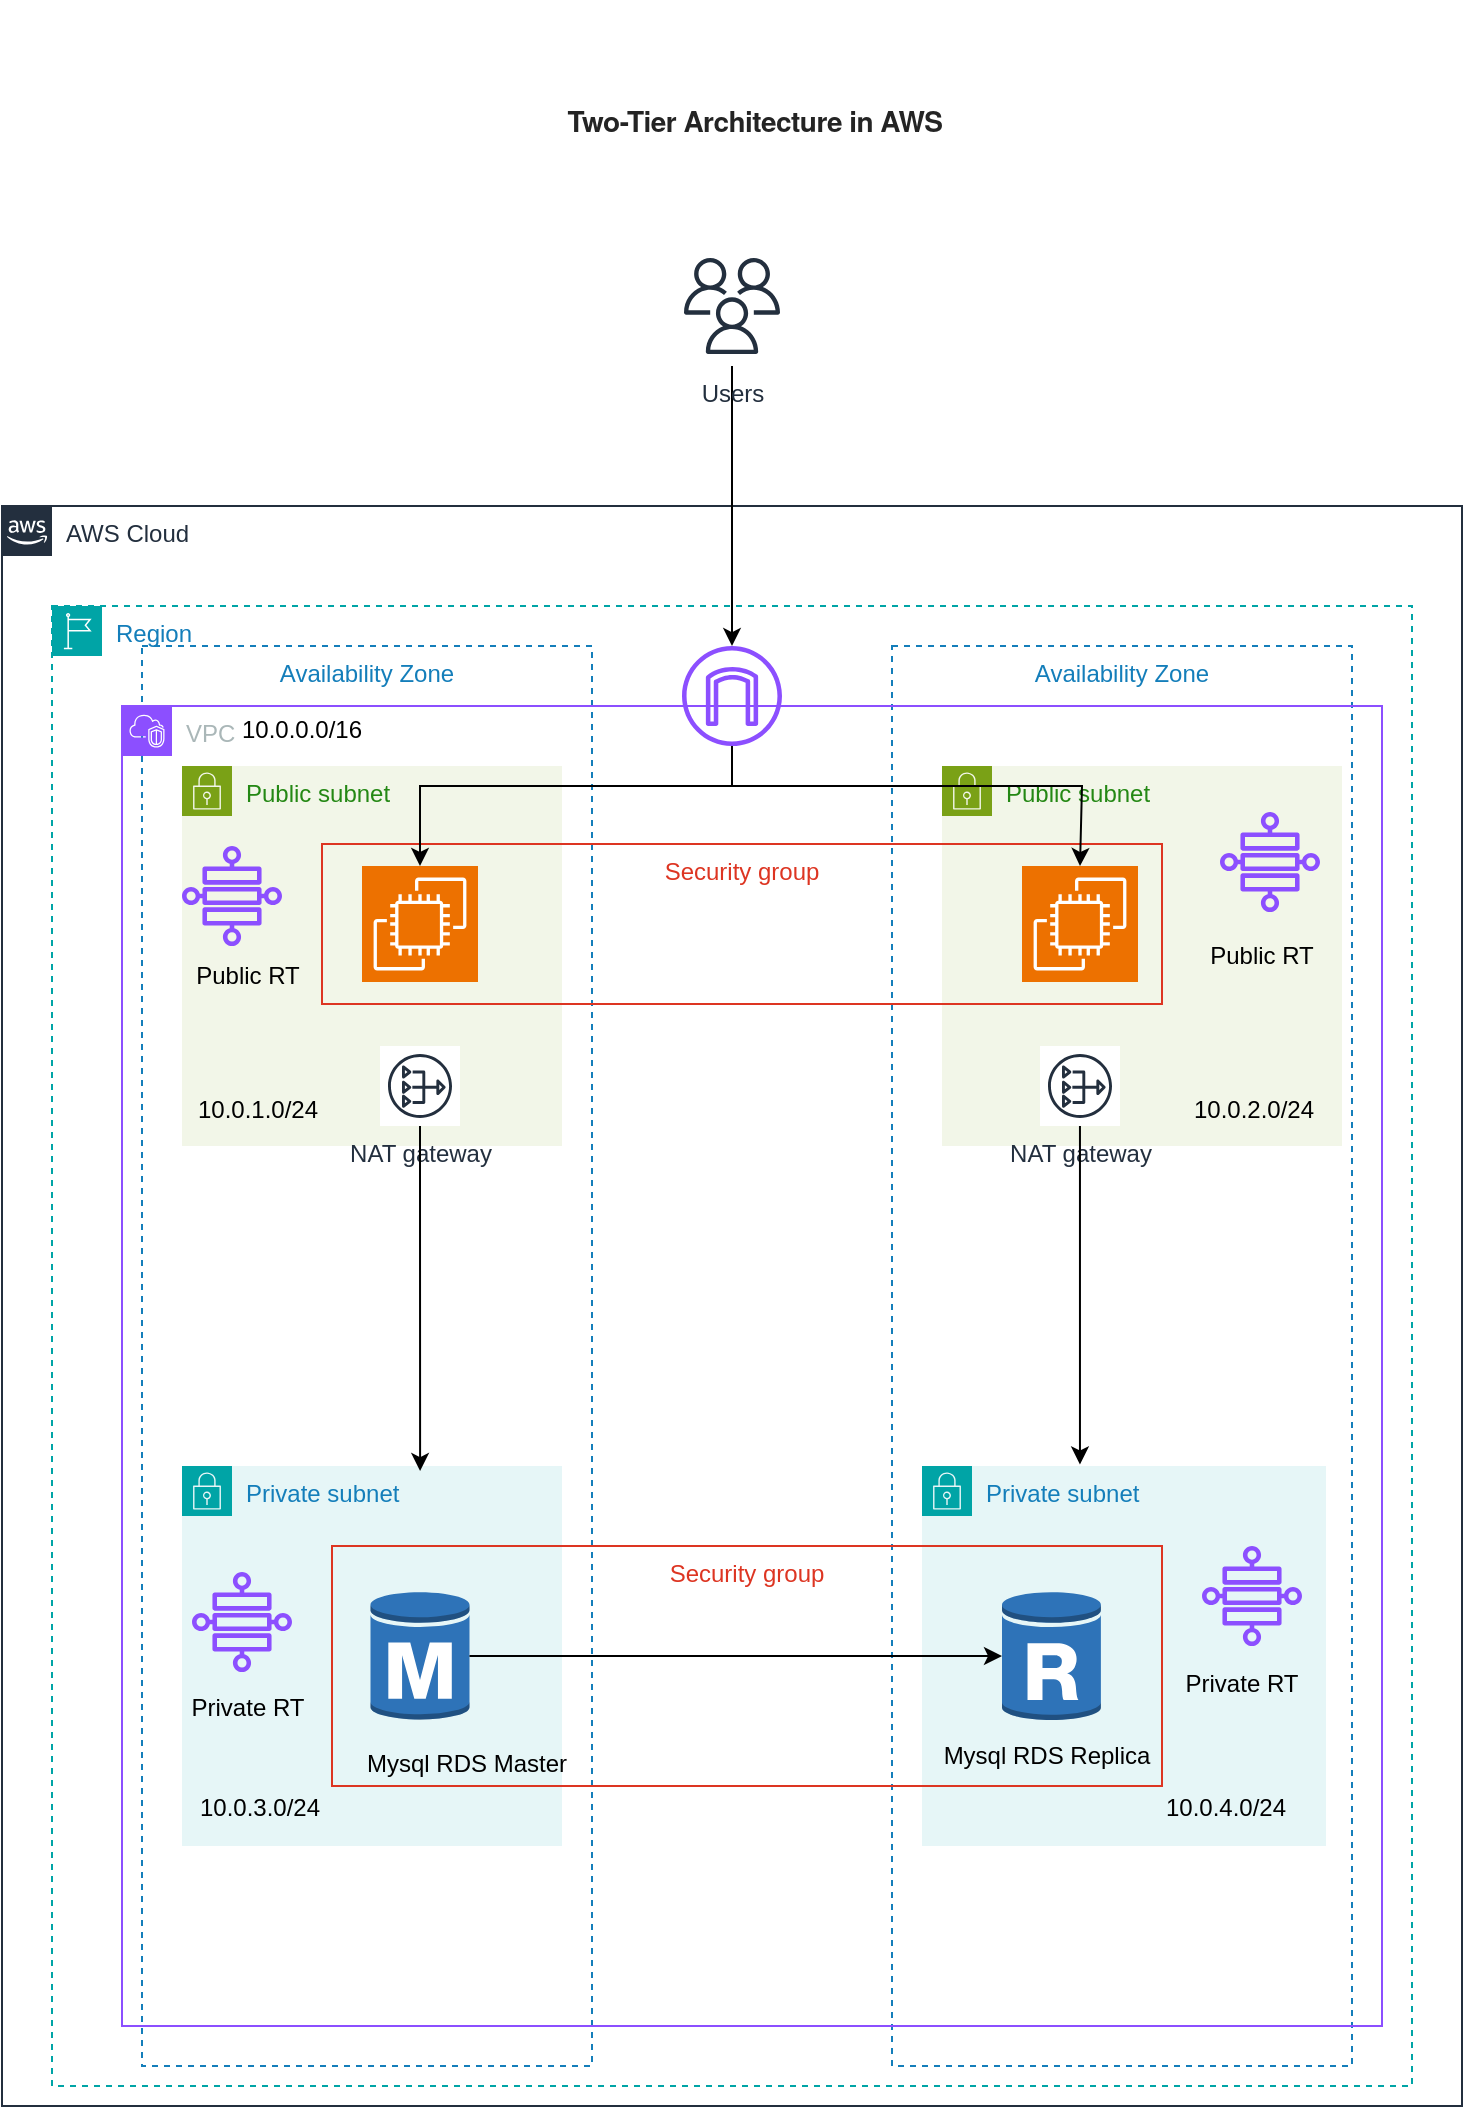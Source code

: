 <mxfile version="27.1.1">
  <diagram name="Page-1" id="qLuCCpbJN-aaw5hV-l8X">
    <mxGraphModel dx="1197" dy="1840" grid="0" gridSize="10" guides="1" tooltips="1" connect="1" arrows="1" fold="1" page="1" pageScale="1" pageWidth="850" pageHeight="1100" math="0" shadow="0">
      <root>
        <mxCell id="0" />
        <mxCell id="1" parent="0" />
        <mxCell id="K1gE3kfEb24jbkrRVwB1-1" value="AWS Cloud" style="points=[[0,0],[0.25,0],[0.5,0],[0.75,0],[1,0],[1,0.25],[1,0.5],[1,0.75],[1,1],[0.75,1],[0.5,1],[0.25,1],[0,1],[0,0.75],[0,0.5],[0,0.25]];outlineConnect=0;gradientColor=none;html=1;whiteSpace=wrap;fontSize=12;fontStyle=0;container=1;pointerEvents=0;collapsible=0;recursiveResize=0;shape=mxgraph.aws4.group;grIcon=mxgraph.aws4.group_aws_cloud_alt;strokeColor=#232F3E;fillColor=none;verticalAlign=top;align=left;spacingLeft=30;fontColor=#232F3E;dashed=0;" vertex="1" parent="1">
          <mxGeometry x="70" y="-820" width="730" height="800" as="geometry" />
        </mxCell>
        <mxCell id="K1gE3kfEb24jbkrRVwB1-2" value="Region" style="points=[[0,0],[0.25,0],[0.5,0],[0.75,0],[1,0],[1,0.25],[1,0.5],[1,0.75],[1,1],[0.75,1],[0.5,1],[0.25,1],[0,1],[0,0.75],[0,0.5],[0,0.25]];outlineConnect=0;gradientColor=none;html=1;whiteSpace=wrap;fontSize=12;fontStyle=0;container=1;pointerEvents=0;collapsible=0;recursiveResize=0;shape=mxgraph.aws4.group;grIcon=mxgraph.aws4.group_region;strokeColor=#00A4A6;fillColor=none;verticalAlign=top;align=left;spacingLeft=30;fontColor=#147EBA;dashed=1;" vertex="1" parent="K1gE3kfEb24jbkrRVwB1-1">
          <mxGeometry x="25" y="50" width="680" height="740" as="geometry" />
        </mxCell>
        <mxCell id="K1gE3kfEb24jbkrRVwB1-5" value="Availability Zone" style="fillColor=none;strokeColor=#147EBA;dashed=1;verticalAlign=top;fontStyle=0;fontColor=#147EBA;whiteSpace=wrap;html=1;" vertex="1" parent="K1gE3kfEb24jbkrRVwB1-2">
          <mxGeometry x="45" y="20" width="225" height="710" as="geometry" />
        </mxCell>
        <mxCell id="K1gE3kfEb24jbkrRVwB1-6" value="Availability Zone" style="fillColor=none;strokeColor=#147EBA;dashed=1;verticalAlign=top;fontStyle=0;fontColor=#147EBA;whiteSpace=wrap;html=1;" vertex="1" parent="K1gE3kfEb24jbkrRVwB1-2">
          <mxGeometry x="420" y="20" width="230" height="710" as="geometry" />
        </mxCell>
        <mxCell id="K1gE3kfEb24jbkrRVwB1-7" value="VPC" style="points=[[0,0],[0.25,0],[0.5,0],[0.75,0],[1,0],[1,0.25],[1,0.5],[1,0.75],[1,1],[0.75,1],[0.5,1],[0.25,1],[0,1],[0,0.75],[0,0.5],[0,0.25]];outlineConnect=0;gradientColor=none;html=1;whiteSpace=wrap;fontSize=12;fontStyle=0;container=1;pointerEvents=0;collapsible=0;recursiveResize=0;shape=mxgraph.aws4.group;grIcon=mxgraph.aws4.group_vpc2;strokeColor=#8C4FFF;fillColor=none;verticalAlign=top;align=left;spacingLeft=30;fontColor=#AAB7B8;dashed=0;" vertex="1" parent="K1gE3kfEb24jbkrRVwB1-2">
          <mxGeometry x="35" y="50" width="630" height="660" as="geometry" />
        </mxCell>
        <mxCell id="K1gE3kfEb24jbkrRVwB1-8" value="Public subnet" style="points=[[0,0],[0.25,0],[0.5,0],[0.75,0],[1,0],[1,0.25],[1,0.5],[1,0.75],[1,1],[0.75,1],[0.5,1],[0.25,1],[0,1],[0,0.75],[0,0.5],[0,0.25]];outlineConnect=0;gradientColor=none;html=1;whiteSpace=wrap;fontSize=12;fontStyle=0;container=1;pointerEvents=0;collapsible=0;recursiveResize=0;shape=mxgraph.aws4.group;grIcon=mxgraph.aws4.group_security_group;grStroke=0;strokeColor=#7AA116;fillColor=#F2F6E8;verticalAlign=top;align=left;spacingLeft=30;fontColor=#248814;dashed=0;" vertex="1" parent="K1gE3kfEb24jbkrRVwB1-7">
          <mxGeometry x="30" y="30" width="190" height="190" as="geometry" />
        </mxCell>
        <mxCell id="K1gE3kfEb24jbkrRVwB1-20" value="NAT gateway" style="sketch=0;outlineConnect=0;fontColor=#232F3E;gradientColor=none;strokeColor=#232F3E;fillColor=#ffffff;dashed=0;verticalLabelPosition=bottom;verticalAlign=top;align=center;html=1;fontSize=12;fontStyle=0;aspect=fixed;shape=mxgraph.aws4.resourceIcon;resIcon=mxgraph.aws4.nat_gateway;" vertex="1" parent="K1gE3kfEb24jbkrRVwB1-8">
          <mxGeometry x="99" y="140" width="40" height="40" as="geometry" />
        </mxCell>
        <mxCell id="K1gE3kfEb24jbkrRVwB1-23" value="" style="sketch=0;outlineConnect=0;fontColor=#232F3E;gradientColor=none;fillColor=#8C4FFF;strokeColor=none;dashed=0;verticalLabelPosition=bottom;verticalAlign=top;align=center;html=1;fontSize=12;fontStyle=0;aspect=fixed;pointerEvents=1;shape=mxgraph.aws4.cloud_wan_transit_gateway_route_table_attachment;" vertex="1" parent="K1gE3kfEb24jbkrRVwB1-8">
          <mxGeometry y="40" width="50" height="50" as="geometry" />
        </mxCell>
        <mxCell id="K1gE3kfEb24jbkrRVwB1-50" value="Public RT" style="text;html=1;align=center;verticalAlign=middle;whiteSpace=wrap;rounded=0;" vertex="1" parent="K1gE3kfEb24jbkrRVwB1-8">
          <mxGeometry x="3" y="90" width="60" height="30" as="geometry" />
        </mxCell>
        <mxCell id="K1gE3kfEb24jbkrRVwB1-52" value="10.0.1.0/24" style="text;html=1;align=center;verticalAlign=middle;whiteSpace=wrap;rounded=0;" vertex="1" parent="K1gE3kfEb24jbkrRVwB1-8">
          <mxGeometry x="8" y="157" width="60" height="30" as="geometry" />
        </mxCell>
        <mxCell id="K1gE3kfEb24jbkrRVwB1-9" value="Public subnet" style="points=[[0,0],[0.25,0],[0.5,0],[0.75,0],[1,0],[1,0.25],[1,0.5],[1,0.75],[1,1],[0.75,1],[0.5,1],[0.25,1],[0,1],[0,0.75],[0,0.5],[0,0.25]];outlineConnect=0;gradientColor=none;html=1;whiteSpace=wrap;fontSize=12;fontStyle=0;container=1;pointerEvents=0;collapsible=0;recursiveResize=0;shape=mxgraph.aws4.group;grIcon=mxgraph.aws4.group_security_group;grStroke=0;strokeColor=#7AA116;fillColor=#F2F6E8;verticalAlign=top;align=left;spacingLeft=30;fontColor=#248814;dashed=0;" vertex="1" parent="K1gE3kfEb24jbkrRVwB1-7">
          <mxGeometry x="410" y="30" width="200" height="190" as="geometry" />
        </mxCell>
        <mxCell id="K1gE3kfEb24jbkrRVwB1-24" value="" style="sketch=0;outlineConnect=0;fontColor=#232F3E;gradientColor=none;fillColor=#8C4FFF;strokeColor=none;dashed=0;verticalLabelPosition=bottom;verticalAlign=top;align=center;html=1;fontSize=12;fontStyle=0;aspect=fixed;pointerEvents=1;shape=mxgraph.aws4.cloud_wan_transit_gateway_route_table_attachment;" vertex="1" parent="K1gE3kfEb24jbkrRVwB1-9">
          <mxGeometry x="139" y="23" width="50" height="50" as="geometry" />
        </mxCell>
        <mxCell id="K1gE3kfEb24jbkrRVwB1-51" value="Public RT" style="text;html=1;align=center;verticalAlign=middle;whiteSpace=wrap;rounded=0;" vertex="1" parent="K1gE3kfEb24jbkrRVwB1-9">
          <mxGeometry x="130" y="80" width="60" height="30" as="geometry" />
        </mxCell>
        <mxCell id="K1gE3kfEb24jbkrRVwB1-53" value="10.0.2.0/24" style="text;html=1;align=center;verticalAlign=middle;whiteSpace=wrap;rounded=0;" vertex="1" parent="K1gE3kfEb24jbkrRVwB1-9">
          <mxGeometry x="126" y="157" width="60" height="30" as="geometry" />
        </mxCell>
        <mxCell id="K1gE3kfEb24jbkrRVwB1-10" value="Private subnet" style="points=[[0,0],[0.25,0],[0.5,0],[0.75,0],[1,0],[1,0.25],[1,0.5],[1,0.75],[1,1],[0.75,1],[0.5,1],[0.25,1],[0,1],[0,0.75],[0,0.5],[0,0.25]];outlineConnect=0;gradientColor=none;html=1;whiteSpace=wrap;fontSize=12;fontStyle=0;container=1;pointerEvents=0;collapsible=0;recursiveResize=0;shape=mxgraph.aws4.group;grIcon=mxgraph.aws4.group_security_group;grStroke=0;strokeColor=#00A4A6;fillColor=#E6F6F7;verticalAlign=top;align=left;spacingLeft=30;fontColor=#147EBA;dashed=0;" vertex="1" parent="K1gE3kfEb24jbkrRVwB1-7">
          <mxGeometry x="30" y="380" width="190" height="190" as="geometry" />
        </mxCell>
        <mxCell id="K1gE3kfEb24jbkrRVwB1-56" value="Private RT" style="text;html=1;align=center;verticalAlign=middle;whiteSpace=wrap;rounded=0;" vertex="1" parent="K1gE3kfEb24jbkrRVwB1-10">
          <mxGeometry x="3" y="106" width="60" height="30" as="geometry" />
        </mxCell>
        <mxCell id="K1gE3kfEb24jbkrRVwB1-11" value="Private subnet" style="points=[[0,0],[0.25,0],[0.5,0],[0.75,0],[1,0],[1,0.25],[1,0.5],[1,0.75],[1,1],[0.75,1],[0.5,1],[0.25,1],[0,1],[0,0.75],[0,0.5],[0,0.25]];outlineConnect=0;gradientColor=none;html=1;whiteSpace=wrap;fontSize=12;fontStyle=0;container=1;pointerEvents=0;collapsible=0;recursiveResize=0;shape=mxgraph.aws4.group;grIcon=mxgraph.aws4.group_security_group;grStroke=0;strokeColor=#00A4A6;fillColor=#E6F6F7;verticalAlign=top;align=left;spacingLeft=30;fontColor=#147EBA;dashed=0;" vertex="1" parent="K1gE3kfEb24jbkrRVwB1-7">
          <mxGeometry x="400" y="380" width="202" height="190" as="geometry" />
        </mxCell>
        <mxCell id="K1gE3kfEb24jbkrRVwB1-26" value="" style="sketch=0;outlineConnect=0;fontColor=#232F3E;gradientColor=none;fillColor=#8C4FFF;strokeColor=none;dashed=0;verticalLabelPosition=bottom;verticalAlign=top;align=center;html=1;fontSize=12;fontStyle=0;aspect=fixed;pointerEvents=1;shape=mxgraph.aws4.cloud_wan_transit_gateway_route_table_attachment;" vertex="1" parent="K1gE3kfEb24jbkrRVwB1-11">
          <mxGeometry x="140" y="40" width="50" height="50" as="geometry" />
        </mxCell>
        <mxCell id="K1gE3kfEb24jbkrRVwB1-55" value="10.0.4.0/24" style="text;html=1;align=center;verticalAlign=middle;whiteSpace=wrap;rounded=0;" vertex="1" parent="K1gE3kfEb24jbkrRVwB1-11">
          <mxGeometry x="122" y="156" width="60" height="30" as="geometry" />
        </mxCell>
        <mxCell id="K1gE3kfEb24jbkrRVwB1-12" value="" style="sketch=0;outlineConnect=0;fontColor=#232F3E;gradientColor=none;fillColor=#8C4FFF;strokeColor=none;dashed=0;verticalLabelPosition=bottom;verticalAlign=top;align=center;html=1;fontSize=12;fontStyle=0;aspect=fixed;pointerEvents=1;shape=mxgraph.aws4.internet_gateway;" vertex="1" parent="K1gE3kfEb24jbkrRVwB1-7">
          <mxGeometry x="280" y="-30" width="50" height="50" as="geometry" />
        </mxCell>
        <mxCell id="K1gE3kfEb24jbkrRVwB1-28" value="Security group" style="fillColor=none;strokeColor=#DD3522;verticalAlign=top;fontStyle=0;fontColor=#DD3522;whiteSpace=wrap;html=1;" vertex="1" parent="K1gE3kfEb24jbkrRVwB1-7">
          <mxGeometry x="100" y="69" width="420" height="80" as="geometry" />
        </mxCell>
        <mxCell id="K1gE3kfEb24jbkrRVwB1-29" value="" style="sketch=0;points=[[0,0,0],[0.25,0,0],[0.5,0,0],[0.75,0,0],[1,0,0],[0,1,0],[0.25,1,0],[0.5,1,0],[0.75,1,0],[1,1,0],[0,0.25,0],[0,0.5,0],[0,0.75,0],[1,0.25,0],[1,0.5,0],[1,0.75,0]];outlineConnect=0;fontColor=#232F3E;fillColor=#ED7100;strokeColor=#ffffff;dashed=0;verticalLabelPosition=bottom;verticalAlign=top;align=center;html=1;fontSize=12;fontStyle=0;aspect=fixed;shape=mxgraph.aws4.resourceIcon;resIcon=mxgraph.aws4.ec2;" vertex="1" parent="K1gE3kfEb24jbkrRVwB1-7">
          <mxGeometry x="120" y="80" width="58" height="58" as="geometry" />
        </mxCell>
        <mxCell id="K1gE3kfEb24jbkrRVwB1-31" value="" style="sketch=0;points=[[0,0,0],[0.25,0,0],[0.5,0,0],[0.75,0,0],[1,0,0],[0,1,0],[0.25,1,0],[0.5,1,0],[0.75,1,0],[1,1,0],[0,0.25,0],[0,0.5,0],[0,0.75,0],[1,0.25,0],[1,0.5,0],[1,0.75,0]];outlineConnect=0;fontColor=#232F3E;fillColor=#ED7100;strokeColor=#ffffff;dashed=0;verticalLabelPosition=bottom;verticalAlign=top;align=center;html=1;fontSize=12;fontStyle=0;aspect=fixed;shape=mxgraph.aws4.resourceIcon;resIcon=mxgraph.aws4.ec2;" vertex="1" parent="K1gE3kfEb24jbkrRVwB1-7">
          <mxGeometry x="450" y="80" width="58" height="58" as="geometry" />
        </mxCell>
        <mxCell id="K1gE3kfEb24jbkrRVwB1-35" style="edgeStyle=orthogonalEdgeStyle;rounded=0;orthogonalLoop=1;jettySize=auto;html=1;entryX=0.5;entryY=0;entryDx=0;entryDy=0;entryPerimeter=0;" edge="1" parent="K1gE3kfEb24jbkrRVwB1-7" source="K1gE3kfEb24jbkrRVwB1-12" target="K1gE3kfEb24jbkrRVwB1-29">
          <mxGeometry relative="1" as="geometry">
            <Array as="points">
              <mxPoint x="305" y="40" />
              <mxPoint x="149" y="40" />
            </Array>
          </mxGeometry>
        </mxCell>
        <mxCell id="K1gE3kfEb24jbkrRVwB1-27" value="Security group" style="fillColor=none;strokeColor=#DD3522;verticalAlign=top;fontStyle=0;fontColor=#DD3522;whiteSpace=wrap;html=1;" vertex="1" parent="K1gE3kfEb24jbkrRVwB1-7">
          <mxGeometry x="105" y="420" width="415" height="120" as="geometry" />
        </mxCell>
        <mxCell id="K1gE3kfEb24jbkrRVwB1-18" value="" style="outlineConnect=0;dashed=0;verticalLabelPosition=bottom;verticalAlign=top;align=center;html=1;shape=mxgraph.aws3.rds_db_instance;fillColor=#2E73B8;gradientColor=none;" vertex="1" parent="K1gE3kfEb24jbkrRVwB1-7">
          <mxGeometry x="124.25" y="442" width="49.5" height="66" as="geometry" />
        </mxCell>
        <mxCell id="K1gE3kfEb24jbkrRVwB1-49" value="10.0.0.0/16" style="text;html=1;align=center;verticalAlign=middle;whiteSpace=wrap;rounded=0;" vertex="1" parent="K1gE3kfEb24jbkrRVwB1-7">
          <mxGeometry x="60" y="-3" width="60" height="30" as="geometry" />
        </mxCell>
        <mxCell id="K1gE3kfEb24jbkrRVwB1-59" value="Mysql RDS Master" style="text;html=1;align=center;verticalAlign=middle;whiteSpace=wrap;rounded=0;" vertex="1" parent="K1gE3kfEb24jbkrRVwB1-7">
          <mxGeometry x="119" y="514" width="107" height="30" as="geometry" />
        </mxCell>
        <mxCell id="K1gE3kfEb24jbkrRVwB1-60" value="Mysql RDS Replica" style="text;html=1;align=center;verticalAlign=middle;whiteSpace=wrap;rounded=0;" vertex="1" parent="K1gE3kfEb24jbkrRVwB1-7">
          <mxGeometry x="408" y="510" width="109" height="30" as="geometry" />
        </mxCell>
        <mxCell id="K1gE3kfEb24jbkrRVwB1-19" value="" style="outlineConnect=0;dashed=0;verticalLabelPosition=bottom;verticalAlign=top;align=center;html=1;shape=mxgraph.aws3.rds_db_instance_read_replica;fillColor=#2E73B8;gradientColor=none;" vertex="1" parent="K1gE3kfEb24jbkrRVwB1-2">
          <mxGeometry x="475" y="492" width="49.5" height="66" as="geometry" />
        </mxCell>
        <mxCell id="K1gE3kfEb24jbkrRVwB1-21" value="NAT gateway" style="sketch=0;outlineConnect=0;fontColor=#232F3E;gradientColor=none;strokeColor=#232F3E;fillColor=#ffffff;dashed=0;verticalLabelPosition=bottom;verticalAlign=top;align=center;html=1;fontSize=12;fontStyle=0;aspect=fixed;shape=mxgraph.aws4.resourceIcon;resIcon=mxgraph.aws4.nat_gateway;" vertex="1" parent="K1gE3kfEb24jbkrRVwB1-2">
          <mxGeometry x="494" y="220" width="40" height="40" as="geometry" />
        </mxCell>
        <mxCell id="K1gE3kfEb24jbkrRVwB1-46" style="edgeStyle=orthogonalEdgeStyle;rounded=0;orthogonalLoop=1;jettySize=auto;html=1;" edge="1" parent="K1gE3kfEb24jbkrRVwB1-2" source="K1gE3kfEb24jbkrRVwB1-18" target="K1gE3kfEb24jbkrRVwB1-19">
          <mxGeometry relative="1" as="geometry" />
        </mxCell>
        <mxCell id="K1gE3kfEb24jbkrRVwB1-25" value="" style="sketch=0;outlineConnect=0;fontColor=#232F3E;gradientColor=none;fillColor=#8C4FFF;strokeColor=none;dashed=0;verticalLabelPosition=bottom;verticalAlign=top;align=center;html=1;fontSize=12;fontStyle=0;aspect=fixed;pointerEvents=1;shape=mxgraph.aws4.cloud_wan_transit_gateway_route_table_attachment;" vertex="1" parent="K1gE3kfEb24jbkrRVwB1-2">
          <mxGeometry x="70" y="483" width="50" height="50" as="geometry" />
        </mxCell>
        <mxCell id="K1gE3kfEb24jbkrRVwB1-54" value="10.0.3.0/24" style="text;html=1;align=center;verticalAlign=middle;whiteSpace=wrap;rounded=0;" vertex="1" parent="K1gE3kfEb24jbkrRVwB1-2">
          <mxGeometry x="74" y="586" width="60" height="30" as="geometry" />
        </mxCell>
        <mxCell id="K1gE3kfEb24jbkrRVwB1-57" value="Private RT" style="text;html=1;align=center;verticalAlign=middle;whiteSpace=wrap;rounded=0;" vertex="1" parent="K1gE3kfEb24jbkrRVwB1-2">
          <mxGeometry x="565" y="524" width="60" height="30" as="geometry" />
        </mxCell>
        <mxCell id="K1gE3kfEb24jbkrRVwB1-61" style="edgeStyle=orthogonalEdgeStyle;rounded=0;orthogonalLoop=1;jettySize=auto;html=1;entryX=0.618;entryY=0.581;entryDx=0;entryDy=0;entryPerimeter=0;" edge="1" parent="K1gE3kfEb24jbkrRVwB1-2" source="K1gE3kfEb24jbkrRVwB1-20" target="K1gE3kfEb24jbkrRVwB1-5">
          <mxGeometry relative="1" as="geometry" />
        </mxCell>
        <mxCell id="K1gE3kfEb24jbkrRVwB1-62" style="edgeStyle=orthogonalEdgeStyle;rounded=0;orthogonalLoop=1;jettySize=auto;html=1;entryX=0.391;entryY=-0.004;entryDx=0;entryDy=0;entryPerimeter=0;" edge="1" parent="K1gE3kfEb24jbkrRVwB1-2" source="K1gE3kfEb24jbkrRVwB1-21" target="K1gE3kfEb24jbkrRVwB1-11">
          <mxGeometry relative="1" as="geometry" />
        </mxCell>
        <mxCell id="K1gE3kfEb24jbkrRVwB1-34" style="edgeStyle=orthogonalEdgeStyle;rounded=0;orthogonalLoop=1;jettySize=auto;html=1;" edge="1" parent="1" source="K1gE3kfEb24jbkrRVwB1-32" target="K1gE3kfEb24jbkrRVwB1-12">
          <mxGeometry relative="1" as="geometry" />
        </mxCell>
        <mxCell id="K1gE3kfEb24jbkrRVwB1-32" value="Users" style="sketch=0;outlineConnect=0;fontColor=#232F3E;gradientColor=none;strokeColor=#232F3E;fillColor=#ffffff;dashed=0;verticalLabelPosition=bottom;verticalAlign=top;align=center;html=1;fontSize=12;fontStyle=0;aspect=fixed;shape=mxgraph.aws4.resourceIcon;resIcon=mxgraph.aws4.users;" vertex="1" parent="1">
          <mxGeometry x="405" y="-950" width="60" height="60" as="geometry" />
        </mxCell>
        <mxCell id="K1gE3kfEb24jbkrRVwB1-36" value="" style="endArrow=classic;html=1;rounded=0;entryX=0.5;entryY=0;entryDx=0;entryDy=0;entryPerimeter=0;" edge="1" parent="1" target="K1gE3kfEb24jbkrRVwB1-31">
          <mxGeometry width="50" height="50" relative="1" as="geometry">
            <mxPoint x="420" y="-680" as="sourcePoint" />
            <mxPoint x="470" y="-790" as="targetPoint" />
            <Array as="points">
              <mxPoint x="610" y="-680" />
            </Array>
          </mxGeometry>
        </mxCell>
        <mxCell id="K1gE3kfEb24jbkrRVwB1-47" value="&lt;h1 style=&quot;box-sizing: inherit; margin: 1.19em 0px 32px; font-family: sohne, &amp;quot;Helvetica Neue&amp;quot;, Helvetica, Arial, sans-serif; color: rgb(36, 36, 36); line-height: 52px; letter-spacing: -0.011em; text-align: start; background-color: rgb(255, 255, 255);&quot; data-selectable-paragraph=&quot;&quot; data-testid=&quot;storyTitle&quot; class=&quot;pw-post-title gu gv gw bf gx gy gz ha hb hc hd he hf hg hh hi hj hk hl hm hn ho hp hq hr hs ht hu hv hw bk&quot; id=&quot;d9da&quot;&gt;&lt;font style=&quot;font-size: 14px;&quot;&gt;Two-Tier Architecture in AWS&lt;/font&gt;&lt;/h1&gt;" style="text;html=1;align=center;verticalAlign=middle;whiteSpace=wrap;rounded=0;" vertex="1" parent="1">
          <mxGeometry x="297" y="-1042" width="299" height="55" as="geometry" />
        </mxCell>
      </root>
    </mxGraphModel>
  </diagram>
</mxfile>

